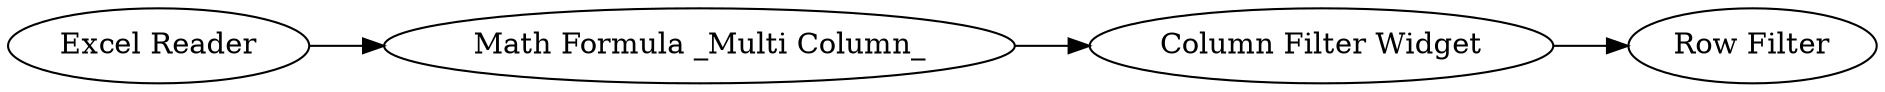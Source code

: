digraph {
	1 -> 144
	145 -> 5
	144 -> 145
	1 [label="Excel Reader"]
	145 [label="Column Filter Widget"]
	5 [label="Row Filter"]
	144 [label="Math Formula _Multi Column_"]
	rankdir=LR
}
